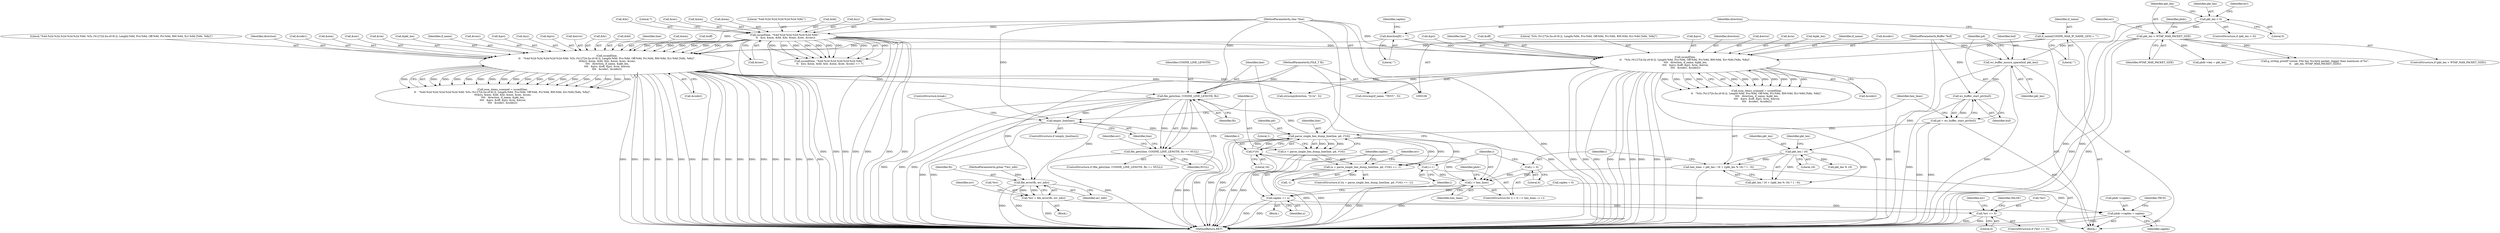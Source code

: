 digraph "0_wireshark_a66628e425db725df1ac52a3c573a03357060ddd@API" {
"1000634" [label="(Call,file_gets(line, COSINE_LINE_LENGTH, fh))"];
"1000177" [label="(Call,sscanf(line,\n\t\t   \"%4d-%2d-%2d,%2d:%2d:%2d.%9d: %5s (%127[A-Za-z0-9/:]), Length:%9d, Pro:%9d, Off:%9d, Pri:%9d, RM:%9d, Err:%9d [%8x, %8x]\",\n \t\t\t&yy, &mm, &dd, &hr, &min, &sec, &csec,\n \t\t\t\t   direction, if_name, &pkt_len,\n \t\t\t\t   &pro, &off, &pri, &rm, &error,\n\t\t\t\t   &code1, &code2))"];
"1000156" [label="(Call,sscanf(line, \"%4d-%2d-%2d,%2d:%2d:%2d.%9d:\",\n \t\t   &yy, &mm, &dd, &hr, &min, &sec, &csec))"];
"1000110" [label="(MethodParameterIn,char *line)"];
"1000142" [label="(Call,direction[6] = \"\")"];
"1000138" [label="(Call,if_name[COSINE_MAX_IF_NAME_LEN] = \"\")"];
"1000232" [label="(Call,sscanf(line,\n\t\t   \"%5s (%127[A-Za-z0-9/:]), Length:%9d, Pro:%9d, Off:%9d, Pri:%9d, RM:%9d, Err:%9d [%8x, %8x]\",\n \t\t\t\t   direction, if_name, &pkt_len,\n \t\t\t\t   &pro, &off, &pri, &rm, &error,\n \t\t\t\t   &code1, &code2))"];
"1000667" [label="(Call,parse_single_hex_dump_line(line, pd, i*16))"];
"1000659" [label="(Call,empty_line(line))"];
"1000634" [label="(Call,file_gets(line, COSINE_LINE_LENGTH, fh))"];
"1000107" [label="(MethodParameterIn,FILE_T fh)"];
"1000606" [label="(Call,pd = ws_buffer_start_ptr(buf))"];
"1000608" [label="(Call,ws_buffer_start_ptr(buf))"];
"1000603" [label="(Call,ws_buffer_assure_space(buf, pkt_len))"];
"1000109" [label="(MethodParameterIn,Buffer *buf)"];
"1000301" [label="(Call,pkt_len > WTAP_MAX_PACKET_SIZE)"];
"1000285" [label="(Call,pkt_len < 0)"];
"1000670" [label="(Call,i*16)"];
"1000626" [label="(Call,i < hex_lines)"];
"1000629" [label="(Call,i++)"];
"1000623" [label="(Call,i = 0)"];
"1000610" [label="(Call,hex_lines = pkt_len / 16 + ((pkt_len % 16) ? 1 : 0))"];
"1000613" [label="(Call,pkt_len / 16)"];
"1000633" [label="(Call,file_gets(line, COSINE_LINE_LENGTH, fh) == NULL)"];
"1000643" [label="(Call,file_error(fh, err_info))"];
"1000640" [label="(Call,*err = file_error(fh, err_info))"];
"1000647" [label="(Call,*err == 0)"];
"1000664" [label="(Call,(n = parse_single_hex_dump_line(line, pd, i*16)) == -1)"];
"1000665" [label="(Call,n = parse_single_hex_dump_line(line, pd, i*16))"];
"1000687" [label="(Call,caplen += n)"];
"1000690" [label="(Call,phdr->caplen = caplen)"];
"1000607" [label="(Identifier,pd)"];
"1000157" [label="(Identifier,line)"];
"1000689" [label="(Identifier,n)"];
"1000694" [label="(Identifier,caplen)"];
"1000179" [label="(Literal,\"%4d-%2d-%2d,%2d:%2d:%2d.%9d: %5s (%127[A-Za-z0-9/:]), Length:%9d, Pro:%9d, Off:%9d, Pri:%9d, RM:%9d, Err:%9d [%8x, %8x]\")"];
"1000239" [label="(Call,&pro)"];
"1000303" [label="(Identifier,WTAP_MAX_PACKET_SIZE)"];
"1000165" [label="(Call,&hr)"];
"1000672" [label="(Literal,16)"];
"1000659" [label="(Call,empty_line(line))"];
"1000230" [label="(Call,num_items_scanned = sscanf(line,\n\t\t   \"%5s (%127[A-Za-z0-9/:]), Length:%9d, Pro:%9d, Off:%9d, Pri:%9d, RM:%9d, Err:%9d [%8x, %8x]\",\n \t\t\t\t   direction, if_name, &pkt_len,\n \t\t\t\t   &pro, &off, &pri, &rm, &error,\n \t\t\t\t   &code1, &code2))"];
"1000626" [label="(Call,i < hex_lines)"];
"1000632" [label="(ControlStructure,if (file_gets(line, COSINE_LINE_LENGTH, fh) == NULL))"];
"1000670" [label="(Call,i*16)"];
"1000635" [label="(Identifier,line)"];
"1000235" [label="(Identifier,direction)"];
"1000247" [label="(Call,&error)"];
"1000662" [label="(ControlStructure,break;)"];
"1000320" [label="(Identifier,phdr)"];
"1000697" [label="(MethodReturn,RET)"];
"1000628" [label="(Identifier,hex_lines)"];
"1000194" [label="(Identifier,direction)"];
"1000208" [label="(Call,&code1)"];
"1000173" [label="(Literal,7)"];
"1000182" [label="(Call,&mm)"];
"1000139" [label="(Identifier,if_name)"];
"1000643" [label="(Call,file_error(fh, err_info))"];
"1000190" [label="(Call,&sec)"];
"1000138" [label="(Call,if_name[COSINE_MAX_IF_NAME_LEN] = \"\")"];
"1000625" [label="(Literal,0)"];
"1000614" [label="(Identifier,pkt_len)"];
"1000660" [label="(Identifier,line)"];
"1000284" [label="(ControlStructure,if (pkt_len < 0))"];
"1000673" [label="(Call,-1)"];
"1000611" [label="(Identifier,hex_lines)"];
"1000388" [label="(Call,phdr->len = pkt_len)"];
"1000637" [label="(Identifier,fh)"];
"1000232" [label="(Call,sscanf(line,\n\t\t   \"%5s (%127[A-Za-z0-9/:]), Length:%9d, Pro:%9d, Off:%9d, Pri:%9d, RM:%9d, Err:%9d [%8x, %8x]\",\n \t\t\t\t   direction, if_name, &pkt_len,\n \t\t\t\t   &pro, &off, &pri, &rm, &error,\n \t\t\t\t   &code1, &code2))"];
"1000169" [label="(Call,&sec)"];
"1000531" [label="(Call,strncmp(direction, \"l2-tx\", 5))"];
"1000617" [label="(Call,pkt_len % 16)"];
"1000167" [label="(Call,&min)"];
"1000618" [label="(Identifier,pkt_len)"];
"1000285" [label="(Call,pkt_len < 0)"];
"1000649" [label="(Identifier,err)"];
"1000668" [label="(Identifier,line)"];
"1000245" [label="(Call,&rm)"];
"1000204" [label="(Call,&rm)"];
"1000161" [label="(Call,&mm)"];
"1000196" [label="(Call,&pkt_len)"];
"1000307" [label="(Identifier,err)"];
"1000678" [label="(Identifier,err)"];
"1000195" [label="(Identifier,if_name)"];
"1000622" [label="(ControlStructure,for (i = 0; i < hex_lines; i++))"];
"1000687" [label="(Call,caplen += n)"];
"1000112" [label="(MethodParameterIn,gchar **err_info)"];
"1000654" [label="(Identifier,err)"];
"1000690" [label="(Call,phdr->caplen = caplen)"];
"1000237" [label="(Call,&pkt_len)"];
"1000156" [label="(Call,sscanf(line, \"%4d-%2d-%2d,%2d:%2d:%2d.%9d:\",\n \t\t   &yy, &mm, &dd, &hr, &min, &sec, &csec))"];
"1000639" [label="(Block,)"];
"1000646" [label="(ControlStructure,if (*err == 0))"];
"1000674" [label="(Literal,1)"];
"1000624" [label="(Identifier,i)"];
"1000192" [label="(Call,&csec)"];
"1000251" [label="(Call,&code2)"];
"1000140" [label="(Literal,\"\")"];
"1000608" [label="(Call,ws_buffer_start_ptr(buf))"];
"1000158" [label="(Literal,\"%4d-%2d-%2d,%2d:%2d:%2d.%9d:\")"];
"1000236" [label="(Identifier,if_name)"];
"1000603" [label="(Call,ws_buffer_assure_space(buf, pkt_len))"];
"1000202" [label="(Call,&pri)"];
"1000627" [label="(Identifier,i)"];
"1000171" [label="(Call,&csec)"];
"1000605" [label="(Identifier,pkt_len)"];
"1000155" [label="(Call,sscanf(line, \"%4d-%2d-%2d,%2d:%2d:%2d.%9d:\",\n \t\t   &yy, &mm, &dd, &hr, &min, &sec, &csec) == 7)"];
"1000249" [label="(Call,&code1)"];
"1000210" [label="(Call,&code2)"];
"1000109" [label="(MethodParameterIn,Buffer *buf)"];
"1000696" [label="(Identifier,TRUE)"];
"1000669" [label="(Identifier,pd)"];
"1000658" [label="(ControlStructure,if (empty_line(line)))"];
"1000180" [label="(Call,&yy)"];
"1000629" [label="(Call,i++)"];
"1000667" [label="(Call,parse_single_hex_dump_line(line, pd, i*16))"];
"1000610" [label="(Call,hex_lines = pkt_len / 16 + ((pkt_len % 16) ? 1 : 0))"];
"1000634" [label="(Call,file_gets(line, COSINE_LINE_LENGTH, fh))"];
"1000609" [label="(Identifier,buf)"];
"1000143" [label="(Identifier,direction)"];
"1000151" [label="(Call,caplen = 0)"];
"1000671" [label="(Identifier,i)"];
"1000633" [label="(Call,file_gets(line, COSINE_LINE_LENGTH, fh) == NULL)"];
"1000113" [label="(Block,)"];
"1000312" [label="(Call,g_strdup_printf(\"cosine: File has %u-byte packet, bigger than maximum of %u\",\n\t\t    pkt_len, WTAP_MAX_PACKET_SIZE))"];
"1000623" [label="(Call,i = 0)"];
"1000657" [label="(Identifier,FALSE)"];
"1000243" [label="(Call,&pri)"];
"1000642" [label="(Identifier,err)"];
"1000650" [label="(Literal,0)"];
"1000641" [label="(Call,*err)"];
"1000142" [label="(Call,direction[6] = \"\")"];
"1000648" [label="(Call,*err)"];
"1000198" [label="(Call,&pro)"];
"1000163" [label="(Call,&dd)"];
"1000159" [label="(Call,&yy)"];
"1000152" [label="(Identifier,caplen)"];
"1000110" [label="(MethodParameterIn,char *line)"];
"1000301" [label="(Call,pkt_len > WTAP_MAX_PACKET_SIZE)"];
"1000302" [label="(Identifier,pkt_len)"];
"1000606" [label="(Call,pd = ws_buffer_start_ptr(buf))"];
"1000615" [label="(Literal,16)"];
"1000640" [label="(Call,*err = file_error(fh, err_info))"];
"1000644" [label="(Identifier,fh)"];
"1000612" [label="(Call,pkt_len / 16 + ((pkt_len % 16) ? 1 : 0))"];
"1000613" [label="(Call,pkt_len / 16)"];
"1000631" [label="(Block,)"];
"1000300" [label="(ControlStructure,if (pkt_len > WTAP_MAX_PACKET_SIZE))"];
"1000630" [label="(Identifier,i)"];
"1000638" [label="(Identifier,NULL)"];
"1000233" [label="(Identifier,line)"];
"1000206" [label="(Call,&error)"];
"1000241" [label="(Call,&off)"];
"1000186" [label="(Call,&hr)"];
"1000286" [label="(Identifier,pkt_len)"];
"1000184" [label="(Call,&dd)"];
"1000665" [label="(Call,n = parse_single_hex_dump_line(line, pd, i*16))"];
"1000692" [label="(Identifier,phdr)"];
"1000107" [label="(MethodParameterIn,FILE_T fh)"];
"1000636" [label="(Identifier,COSINE_LINE_LENGTH)"];
"1000645" [label="(Identifier,err_info)"];
"1000178" [label="(Identifier,line)"];
"1000688" [label="(Identifier,caplen)"];
"1000177" [label="(Call,sscanf(line,\n\t\t   \"%4d-%2d-%2d,%2d:%2d:%2d.%9d: %5s (%127[A-Za-z0-9/:]), Length:%9d, Pro:%9d, Off:%9d, Pri:%9d, RM:%9d, Err:%9d [%8x, %8x]\",\n \t\t\t&yy, &mm, &dd, &hr, &min, &sec, &csec,\n \t\t\t\t   direction, if_name, &pkt_len,\n \t\t\t\t   &pro, &off, &pri, &rm, &error,\n\t\t\t\t   &code1, &code2))"];
"1000144" [label="(Literal,\"\")"];
"1000188" [label="(Call,&min)"];
"1000234" [label="(Literal,\"%5s (%127[A-Za-z0-9/:]), Length:%9d, Pro:%9d, Off:%9d, Pri:%9d, RM:%9d, Err:%9d [%8x, %8x]\")"];
"1000647" [label="(Call,*err == 0)"];
"1000200" [label="(Call,&off)"];
"1000287" [label="(Literal,0)"];
"1000175" [label="(Call,num_items_scanned = sscanf(line,\n\t\t   \"%4d-%2d-%2d,%2d:%2d:%2d.%9d: %5s (%127[A-Za-z0-9/:]), Length:%9d, Pro:%9d, Off:%9d, Pri:%9d, RM:%9d, Err:%9d [%8x, %8x]\",\n \t\t\t&yy, &mm, &dd, &hr, &min, &sec, &csec,\n \t\t\t\t   direction, if_name, &pkt_len,\n \t\t\t\t   &pro, &off, &pri, &rm, &error,\n\t\t\t\t   &code1, &code2))"];
"1000291" [label="(Identifier,err)"];
"1000395" [label="(Call,strncmp(if_name, \"TEST:\", 5))"];
"1000691" [label="(Call,phdr->caplen)"];
"1000604" [label="(Identifier,buf)"];
"1000666" [label="(Identifier,n)"];
"1000663" [label="(ControlStructure,if ((n = parse_single_hex_dump_line(line, pd, i*16)) == -1))"];
"1000664" [label="(Call,(n = parse_single_hex_dump_line(line, pd, i*16)) == -1)"];
"1000634" -> "1000633"  [label="AST: "];
"1000634" -> "1000637"  [label="CFG: "];
"1000635" -> "1000634"  [label="AST: "];
"1000636" -> "1000634"  [label="AST: "];
"1000637" -> "1000634"  [label="AST: "];
"1000638" -> "1000634"  [label="CFG: "];
"1000634" -> "1000697"  [label="DDG: "];
"1000634" -> "1000697"  [label="DDG: "];
"1000634" -> "1000697"  [label="DDG: "];
"1000634" -> "1000633"  [label="DDG: "];
"1000634" -> "1000633"  [label="DDG: "];
"1000634" -> "1000633"  [label="DDG: "];
"1000177" -> "1000634"  [label="DDG: "];
"1000232" -> "1000634"  [label="DDG: "];
"1000667" -> "1000634"  [label="DDG: "];
"1000110" -> "1000634"  [label="DDG: "];
"1000107" -> "1000634"  [label="DDG: "];
"1000634" -> "1000643"  [label="DDG: "];
"1000634" -> "1000659"  [label="DDG: "];
"1000177" -> "1000175"  [label="AST: "];
"1000177" -> "1000210"  [label="CFG: "];
"1000178" -> "1000177"  [label="AST: "];
"1000179" -> "1000177"  [label="AST: "];
"1000180" -> "1000177"  [label="AST: "];
"1000182" -> "1000177"  [label="AST: "];
"1000184" -> "1000177"  [label="AST: "];
"1000186" -> "1000177"  [label="AST: "];
"1000188" -> "1000177"  [label="AST: "];
"1000190" -> "1000177"  [label="AST: "];
"1000192" -> "1000177"  [label="AST: "];
"1000194" -> "1000177"  [label="AST: "];
"1000195" -> "1000177"  [label="AST: "];
"1000196" -> "1000177"  [label="AST: "];
"1000198" -> "1000177"  [label="AST: "];
"1000200" -> "1000177"  [label="AST: "];
"1000202" -> "1000177"  [label="AST: "];
"1000204" -> "1000177"  [label="AST: "];
"1000206" -> "1000177"  [label="AST: "];
"1000208" -> "1000177"  [label="AST: "];
"1000210" -> "1000177"  [label="AST: "];
"1000175" -> "1000177"  [label="CFG: "];
"1000177" -> "1000697"  [label="DDG: "];
"1000177" -> "1000697"  [label="DDG: "];
"1000177" -> "1000697"  [label="DDG: "];
"1000177" -> "1000697"  [label="DDG: "];
"1000177" -> "1000697"  [label="DDG: "];
"1000177" -> "1000697"  [label="DDG: "];
"1000177" -> "1000697"  [label="DDG: "];
"1000177" -> "1000697"  [label="DDG: "];
"1000177" -> "1000697"  [label="DDG: "];
"1000177" -> "1000697"  [label="DDG: "];
"1000177" -> "1000697"  [label="DDG: "];
"1000177" -> "1000697"  [label="DDG: "];
"1000177" -> "1000697"  [label="DDG: "];
"1000177" -> "1000697"  [label="DDG: "];
"1000177" -> "1000697"  [label="DDG: "];
"1000177" -> "1000697"  [label="DDG: "];
"1000177" -> "1000697"  [label="DDG: "];
"1000177" -> "1000697"  [label="DDG: "];
"1000177" -> "1000175"  [label="DDG: "];
"1000177" -> "1000175"  [label="DDG: "];
"1000177" -> "1000175"  [label="DDG: "];
"1000177" -> "1000175"  [label="DDG: "];
"1000177" -> "1000175"  [label="DDG: "];
"1000177" -> "1000175"  [label="DDG: "];
"1000177" -> "1000175"  [label="DDG: "];
"1000177" -> "1000175"  [label="DDG: "];
"1000177" -> "1000175"  [label="DDG: "];
"1000177" -> "1000175"  [label="DDG: "];
"1000177" -> "1000175"  [label="DDG: "];
"1000177" -> "1000175"  [label="DDG: "];
"1000177" -> "1000175"  [label="DDG: "];
"1000177" -> "1000175"  [label="DDG: "];
"1000177" -> "1000175"  [label="DDG: "];
"1000177" -> "1000175"  [label="DDG: "];
"1000177" -> "1000175"  [label="DDG: "];
"1000177" -> "1000175"  [label="DDG: "];
"1000177" -> "1000175"  [label="DDG: "];
"1000156" -> "1000177"  [label="DDG: "];
"1000156" -> "1000177"  [label="DDG: "];
"1000156" -> "1000177"  [label="DDG: "];
"1000156" -> "1000177"  [label="DDG: "];
"1000156" -> "1000177"  [label="DDG: "];
"1000156" -> "1000177"  [label="DDG: "];
"1000156" -> "1000177"  [label="DDG: "];
"1000156" -> "1000177"  [label="DDG: "];
"1000110" -> "1000177"  [label="DDG: "];
"1000142" -> "1000177"  [label="DDG: "];
"1000138" -> "1000177"  [label="DDG: "];
"1000177" -> "1000395"  [label="DDG: "];
"1000177" -> "1000531"  [label="DDG: "];
"1000156" -> "1000155"  [label="AST: "];
"1000156" -> "1000171"  [label="CFG: "];
"1000157" -> "1000156"  [label="AST: "];
"1000158" -> "1000156"  [label="AST: "];
"1000159" -> "1000156"  [label="AST: "];
"1000161" -> "1000156"  [label="AST: "];
"1000163" -> "1000156"  [label="AST: "];
"1000165" -> "1000156"  [label="AST: "];
"1000167" -> "1000156"  [label="AST: "];
"1000169" -> "1000156"  [label="AST: "];
"1000171" -> "1000156"  [label="AST: "];
"1000173" -> "1000156"  [label="CFG: "];
"1000156" -> "1000697"  [label="DDG: "];
"1000156" -> "1000697"  [label="DDG: "];
"1000156" -> "1000697"  [label="DDG: "];
"1000156" -> "1000697"  [label="DDG: "];
"1000156" -> "1000697"  [label="DDG: "];
"1000156" -> "1000697"  [label="DDG: "];
"1000156" -> "1000697"  [label="DDG: "];
"1000156" -> "1000155"  [label="DDG: "];
"1000156" -> "1000155"  [label="DDG: "];
"1000156" -> "1000155"  [label="DDG: "];
"1000156" -> "1000155"  [label="DDG: "];
"1000156" -> "1000155"  [label="DDG: "];
"1000156" -> "1000155"  [label="DDG: "];
"1000156" -> "1000155"  [label="DDG: "];
"1000156" -> "1000155"  [label="DDG: "];
"1000156" -> "1000155"  [label="DDG: "];
"1000110" -> "1000156"  [label="DDG: "];
"1000156" -> "1000232"  [label="DDG: "];
"1000110" -> "1000106"  [label="AST: "];
"1000110" -> "1000697"  [label="DDG: "];
"1000110" -> "1000232"  [label="DDG: "];
"1000110" -> "1000659"  [label="DDG: "];
"1000110" -> "1000667"  [label="DDG: "];
"1000142" -> "1000113"  [label="AST: "];
"1000142" -> "1000144"  [label="CFG: "];
"1000143" -> "1000142"  [label="AST: "];
"1000144" -> "1000142"  [label="AST: "];
"1000152" -> "1000142"  [label="CFG: "];
"1000142" -> "1000232"  [label="DDG: "];
"1000138" -> "1000113"  [label="AST: "];
"1000138" -> "1000140"  [label="CFG: "];
"1000139" -> "1000138"  [label="AST: "];
"1000140" -> "1000138"  [label="AST: "];
"1000143" -> "1000138"  [label="CFG: "];
"1000138" -> "1000232"  [label="DDG: "];
"1000232" -> "1000230"  [label="AST: "];
"1000232" -> "1000251"  [label="CFG: "];
"1000233" -> "1000232"  [label="AST: "];
"1000234" -> "1000232"  [label="AST: "];
"1000235" -> "1000232"  [label="AST: "];
"1000236" -> "1000232"  [label="AST: "];
"1000237" -> "1000232"  [label="AST: "];
"1000239" -> "1000232"  [label="AST: "];
"1000241" -> "1000232"  [label="AST: "];
"1000243" -> "1000232"  [label="AST: "];
"1000245" -> "1000232"  [label="AST: "];
"1000247" -> "1000232"  [label="AST: "];
"1000249" -> "1000232"  [label="AST: "];
"1000251" -> "1000232"  [label="AST: "];
"1000230" -> "1000232"  [label="CFG: "];
"1000232" -> "1000697"  [label="DDG: "];
"1000232" -> "1000697"  [label="DDG: "];
"1000232" -> "1000697"  [label="DDG: "];
"1000232" -> "1000697"  [label="DDG: "];
"1000232" -> "1000697"  [label="DDG: "];
"1000232" -> "1000697"  [label="DDG: "];
"1000232" -> "1000697"  [label="DDG: "];
"1000232" -> "1000697"  [label="DDG: "];
"1000232" -> "1000697"  [label="DDG: "];
"1000232" -> "1000697"  [label="DDG: "];
"1000232" -> "1000697"  [label="DDG: "];
"1000232" -> "1000230"  [label="DDG: "];
"1000232" -> "1000230"  [label="DDG: "];
"1000232" -> "1000230"  [label="DDG: "];
"1000232" -> "1000230"  [label="DDG: "];
"1000232" -> "1000230"  [label="DDG: "];
"1000232" -> "1000230"  [label="DDG: "];
"1000232" -> "1000230"  [label="DDG: "];
"1000232" -> "1000230"  [label="DDG: "];
"1000232" -> "1000230"  [label="DDG: "];
"1000232" -> "1000230"  [label="DDG: "];
"1000232" -> "1000230"  [label="DDG: "];
"1000232" -> "1000230"  [label="DDG: "];
"1000232" -> "1000395"  [label="DDG: "];
"1000232" -> "1000531"  [label="DDG: "];
"1000667" -> "1000665"  [label="AST: "];
"1000667" -> "1000670"  [label="CFG: "];
"1000668" -> "1000667"  [label="AST: "];
"1000669" -> "1000667"  [label="AST: "];
"1000670" -> "1000667"  [label="AST: "];
"1000665" -> "1000667"  [label="CFG: "];
"1000667" -> "1000697"  [label="DDG: "];
"1000667" -> "1000697"  [label="DDG: "];
"1000667" -> "1000697"  [label="DDG: "];
"1000667" -> "1000664"  [label="DDG: "];
"1000667" -> "1000664"  [label="DDG: "];
"1000667" -> "1000664"  [label="DDG: "];
"1000667" -> "1000665"  [label="DDG: "];
"1000667" -> "1000665"  [label="DDG: "];
"1000667" -> "1000665"  [label="DDG: "];
"1000659" -> "1000667"  [label="DDG: "];
"1000606" -> "1000667"  [label="DDG: "];
"1000670" -> "1000667"  [label="DDG: "];
"1000670" -> "1000667"  [label="DDG: "];
"1000659" -> "1000658"  [label="AST: "];
"1000659" -> "1000660"  [label="CFG: "];
"1000660" -> "1000659"  [label="AST: "];
"1000662" -> "1000659"  [label="CFG: "];
"1000666" -> "1000659"  [label="CFG: "];
"1000659" -> "1000697"  [label="DDG: "];
"1000659" -> "1000697"  [label="DDG: "];
"1000107" -> "1000106"  [label="AST: "];
"1000107" -> "1000697"  [label="DDG: "];
"1000107" -> "1000643"  [label="DDG: "];
"1000606" -> "1000113"  [label="AST: "];
"1000606" -> "1000608"  [label="CFG: "];
"1000607" -> "1000606"  [label="AST: "];
"1000608" -> "1000606"  [label="AST: "];
"1000611" -> "1000606"  [label="CFG: "];
"1000606" -> "1000697"  [label="DDG: "];
"1000606" -> "1000697"  [label="DDG: "];
"1000608" -> "1000606"  [label="DDG: "];
"1000608" -> "1000609"  [label="CFG: "];
"1000609" -> "1000608"  [label="AST: "];
"1000608" -> "1000697"  [label="DDG: "];
"1000603" -> "1000608"  [label="DDG: "];
"1000109" -> "1000608"  [label="DDG: "];
"1000603" -> "1000113"  [label="AST: "];
"1000603" -> "1000605"  [label="CFG: "];
"1000604" -> "1000603"  [label="AST: "];
"1000605" -> "1000603"  [label="AST: "];
"1000607" -> "1000603"  [label="CFG: "];
"1000603" -> "1000697"  [label="DDG: "];
"1000109" -> "1000603"  [label="DDG: "];
"1000301" -> "1000603"  [label="DDG: "];
"1000603" -> "1000613"  [label="DDG: "];
"1000109" -> "1000106"  [label="AST: "];
"1000109" -> "1000697"  [label="DDG: "];
"1000301" -> "1000300"  [label="AST: "];
"1000301" -> "1000303"  [label="CFG: "];
"1000302" -> "1000301"  [label="AST: "];
"1000303" -> "1000301"  [label="AST: "];
"1000307" -> "1000301"  [label="CFG: "];
"1000320" -> "1000301"  [label="CFG: "];
"1000301" -> "1000697"  [label="DDG: "];
"1000301" -> "1000697"  [label="DDG: "];
"1000285" -> "1000301"  [label="DDG: "];
"1000301" -> "1000312"  [label="DDG: "];
"1000301" -> "1000312"  [label="DDG: "];
"1000301" -> "1000388"  [label="DDG: "];
"1000285" -> "1000284"  [label="AST: "];
"1000285" -> "1000287"  [label="CFG: "];
"1000286" -> "1000285"  [label="AST: "];
"1000287" -> "1000285"  [label="AST: "];
"1000291" -> "1000285"  [label="CFG: "];
"1000302" -> "1000285"  [label="CFG: "];
"1000285" -> "1000697"  [label="DDG: "];
"1000285" -> "1000697"  [label="DDG: "];
"1000670" -> "1000672"  [label="CFG: "];
"1000671" -> "1000670"  [label="AST: "];
"1000672" -> "1000670"  [label="AST: "];
"1000670" -> "1000697"  [label="DDG: "];
"1000670" -> "1000629"  [label="DDG: "];
"1000626" -> "1000670"  [label="DDG: "];
"1000626" -> "1000622"  [label="AST: "];
"1000626" -> "1000628"  [label="CFG: "];
"1000627" -> "1000626"  [label="AST: "];
"1000628" -> "1000626"  [label="AST: "];
"1000635" -> "1000626"  [label="CFG: "];
"1000692" -> "1000626"  [label="CFG: "];
"1000626" -> "1000697"  [label="DDG: "];
"1000626" -> "1000697"  [label="DDG: "];
"1000626" -> "1000697"  [label="DDG: "];
"1000629" -> "1000626"  [label="DDG: "];
"1000623" -> "1000626"  [label="DDG: "];
"1000610" -> "1000626"  [label="DDG: "];
"1000629" -> "1000622"  [label="AST: "];
"1000629" -> "1000630"  [label="CFG: "];
"1000630" -> "1000629"  [label="AST: "];
"1000627" -> "1000629"  [label="CFG: "];
"1000623" -> "1000622"  [label="AST: "];
"1000623" -> "1000625"  [label="CFG: "];
"1000624" -> "1000623"  [label="AST: "];
"1000625" -> "1000623"  [label="AST: "];
"1000627" -> "1000623"  [label="CFG: "];
"1000610" -> "1000113"  [label="AST: "];
"1000610" -> "1000612"  [label="CFG: "];
"1000611" -> "1000610"  [label="AST: "];
"1000612" -> "1000610"  [label="AST: "];
"1000624" -> "1000610"  [label="CFG: "];
"1000610" -> "1000697"  [label="DDG: "];
"1000613" -> "1000610"  [label="DDG: "];
"1000613" -> "1000610"  [label="DDG: "];
"1000613" -> "1000612"  [label="AST: "];
"1000613" -> "1000615"  [label="CFG: "];
"1000614" -> "1000613"  [label="AST: "];
"1000615" -> "1000613"  [label="AST: "];
"1000618" -> "1000613"  [label="CFG: "];
"1000613" -> "1000612"  [label="DDG: "];
"1000613" -> "1000612"  [label="DDG: "];
"1000613" -> "1000617"  [label="DDG: "];
"1000633" -> "1000632"  [label="AST: "];
"1000633" -> "1000638"  [label="CFG: "];
"1000638" -> "1000633"  [label="AST: "];
"1000642" -> "1000633"  [label="CFG: "];
"1000660" -> "1000633"  [label="CFG: "];
"1000633" -> "1000697"  [label="DDG: "];
"1000633" -> "1000697"  [label="DDG: "];
"1000633" -> "1000697"  [label="DDG: "];
"1000643" -> "1000640"  [label="AST: "];
"1000643" -> "1000645"  [label="CFG: "];
"1000644" -> "1000643"  [label="AST: "];
"1000645" -> "1000643"  [label="AST: "];
"1000640" -> "1000643"  [label="CFG: "];
"1000643" -> "1000697"  [label="DDG: "];
"1000643" -> "1000697"  [label="DDG: "];
"1000643" -> "1000640"  [label="DDG: "];
"1000643" -> "1000640"  [label="DDG: "];
"1000112" -> "1000643"  [label="DDG: "];
"1000640" -> "1000639"  [label="AST: "];
"1000641" -> "1000640"  [label="AST: "];
"1000649" -> "1000640"  [label="CFG: "];
"1000640" -> "1000697"  [label="DDG: "];
"1000640" -> "1000647"  [label="DDG: "];
"1000647" -> "1000646"  [label="AST: "];
"1000647" -> "1000650"  [label="CFG: "];
"1000648" -> "1000647"  [label="AST: "];
"1000650" -> "1000647"  [label="AST: "];
"1000654" -> "1000647"  [label="CFG: "];
"1000657" -> "1000647"  [label="CFG: "];
"1000647" -> "1000697"  [label="DDG: "];
"1000647" -> "1000697"  [label="DDG: "];
"1000664" -> "1000663"  [label="AST: "];
"1000664" -> "1000673"  [label="CFG: "];
"1000665" -> "1000664"  [label="AST: "];
"1000673" -> "1000664"  [label="AST: "];
"1000678" -> "1000664"  [label="CFG: "];
"1000688" -> "1000664"  [label="CFG: "];
"1000664" -> "1000697"  [label="DDG: "];
"1000664" -> "1000697"  [label="DDG: "];
"1000665" -> "1000664"  [label="DDG: "];
"1000673" -> "1000664"  [label="DDG: "];
"1000666" -> "1000665"  [label="AST: "];
"1000674" -> "1000665"  [label="CFG: "];
"1000665" -> "1000697"  [label="DDG: "];
"1000665" -> "1000697"  [label="DDG: "];
"1000665" -> "1000687"  [label="DDG: "];
"1000687" -> "1000631"  [label="AST: "];
"1000687" -> "1000689"  [label="CFG: "];
"1000688" -> "1000687"  [label="AST: "];
"1000689" -> "1000687"  [label="AST: "];
"1000630" -> "1000687"  [label="CFG: "];
"1000687" -> "1000697"  [label="DDG: "];
"1000687" -> "1000697"  [label="DDG: "];
"1000151" -> "1000687"  [label="DDG: "];
"1000687" -> "1000690"  [label="DDG: "];
"1000690" -> "1000113"  [label="AST: "];
"1000690" -> "1000694"  [label="CFG: "];
"1000691" -> "1000690"  [label="AST: "];
"1000694" -> "1000690"  [label="AST: "];
"1000696" -> "1000690"  [label="CFG: "];
"1000690" -> "1000697"  [label="DDG: "];
"1000690" -> "1000697"  [label="DDG: "];
"1000151" -> "1000690"  [label="DDG: "];
}
